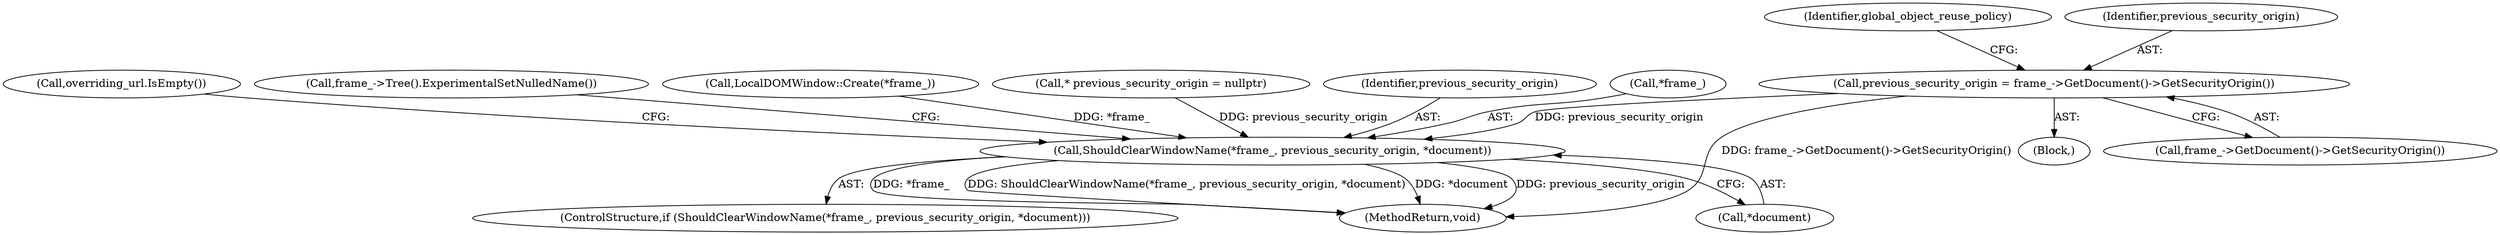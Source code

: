 digraph "0_Chrome_108147dfd1ea159fd3632ef92ccc4ab8952980c7_4@pointer" {
"1000131" [label="(Call,previous_security_origin = frame_->GetDocument()->GetSecurityOrigin())"];
"1000167" [label="(Call,ShouldClearWindowName(*frame_, previous_security_origin, *document))"];
"1000167" [label="(Call,ShouldClearWindowName(*frame_, previous_security_origin, *document))"];
"1000166" [label="(ControlStructure,if (ShouldClearWindowName(*frame_, previous_security_origin, *document)))"];
"1000130" [label="(Block,)"];
"1000177" [label="(Call,overriding_url.IsEmpty())"];
"1000131" [label="(Call,previous_security_origin = frame_->GetDocument()->GetSecurityOrigin())"];
"1000174" [label="(Call,frame_->Tree().ExperimentalSetNulledName())"];
"1000239" [label="(MethodReturn,void)"];
"1000133" [label="(Call,frame_->GetDocument()->GetSecurityOrigin())"];
"1000136" [label="(Identifier,global_object_reuse_policy)"];
"1000139" [label="(Call,LocalDOMWindow::Create(*frame_))"];
"1000125" [label="(Call,* previous_security_origin = nullptr)"];
"1000170" [label="(Identifier,previous_security_origin)"];
"1000168" [label="(Call,*frame_)"];
"1000171" [label="(Call,*document)"];
"1000132" [label="(Identifier,previous_security_origin)"];
"1000131" -> "1000130"  [label="AST: "];
"1000131" -> "1000133"  [label="CFG: "];
"1000132" -> "1000131"  [label="AST: "];
"1000133" -> "1000131"  [label="AST: "];
"1000136" -> "1000131"  [label="CFG: "];
"1000131" -> "1000239"  [label="DDG: frame_->GetDocument()->GetSecurityOrigin()"];
"1000131" -> "1000167"  [label="DDG: previous_security_origin"];
"1000167" -> "1000166"  [label="AST: "];
"1000167" -> "1000171"  [label="CFG: "];
"1000168" -> "1000167"  [label="AST: "];
"1000170" -> "1000167"  [label="AST: "];
"1000171" -> "1000167"  [label="AST: "];
"1000174" -> "1000167"  [label="CFG: "];
"1000177" -> "1000167"  [label="CFG: "];
"1000167" -> "1000239"  [label="DDG: *frame_"];
"1000167" -> "1000239"  [label="DDG: ShouldClearWindowName(*frame_, previous_security_origin, *document)"];
"1000167" -> "1000239"  [label="DDG: *document"];
"1000167" -> "1000239"  [label="DDG: previous_security_origin"];
"1000139" -> "1000167"  [label="DDG: *frame_"];
"1000125" -> "1000167"  [label="DDG: previous_security_origin"];
}
